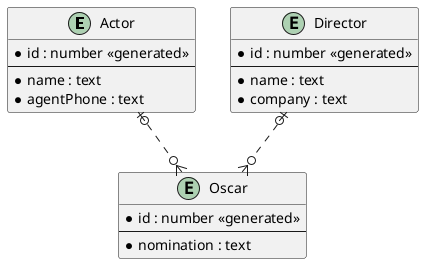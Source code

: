 @startuml
'https://plantuml.com/class-diagram

entity "Actor" as e01 {
  *id : number <<generated>>
  --
  *name : text
  *agentPhone : text
}

entity "Director" as e02 {
  *id : number <<generated>>
  --
  *name : text
  *company : text
}

entity "Oscar" as e03 {
  *id : number <<generated>>
  --
  *nomination : text
}

e01 |o..o{ e03
e02 |o..o{ e03

@enduml